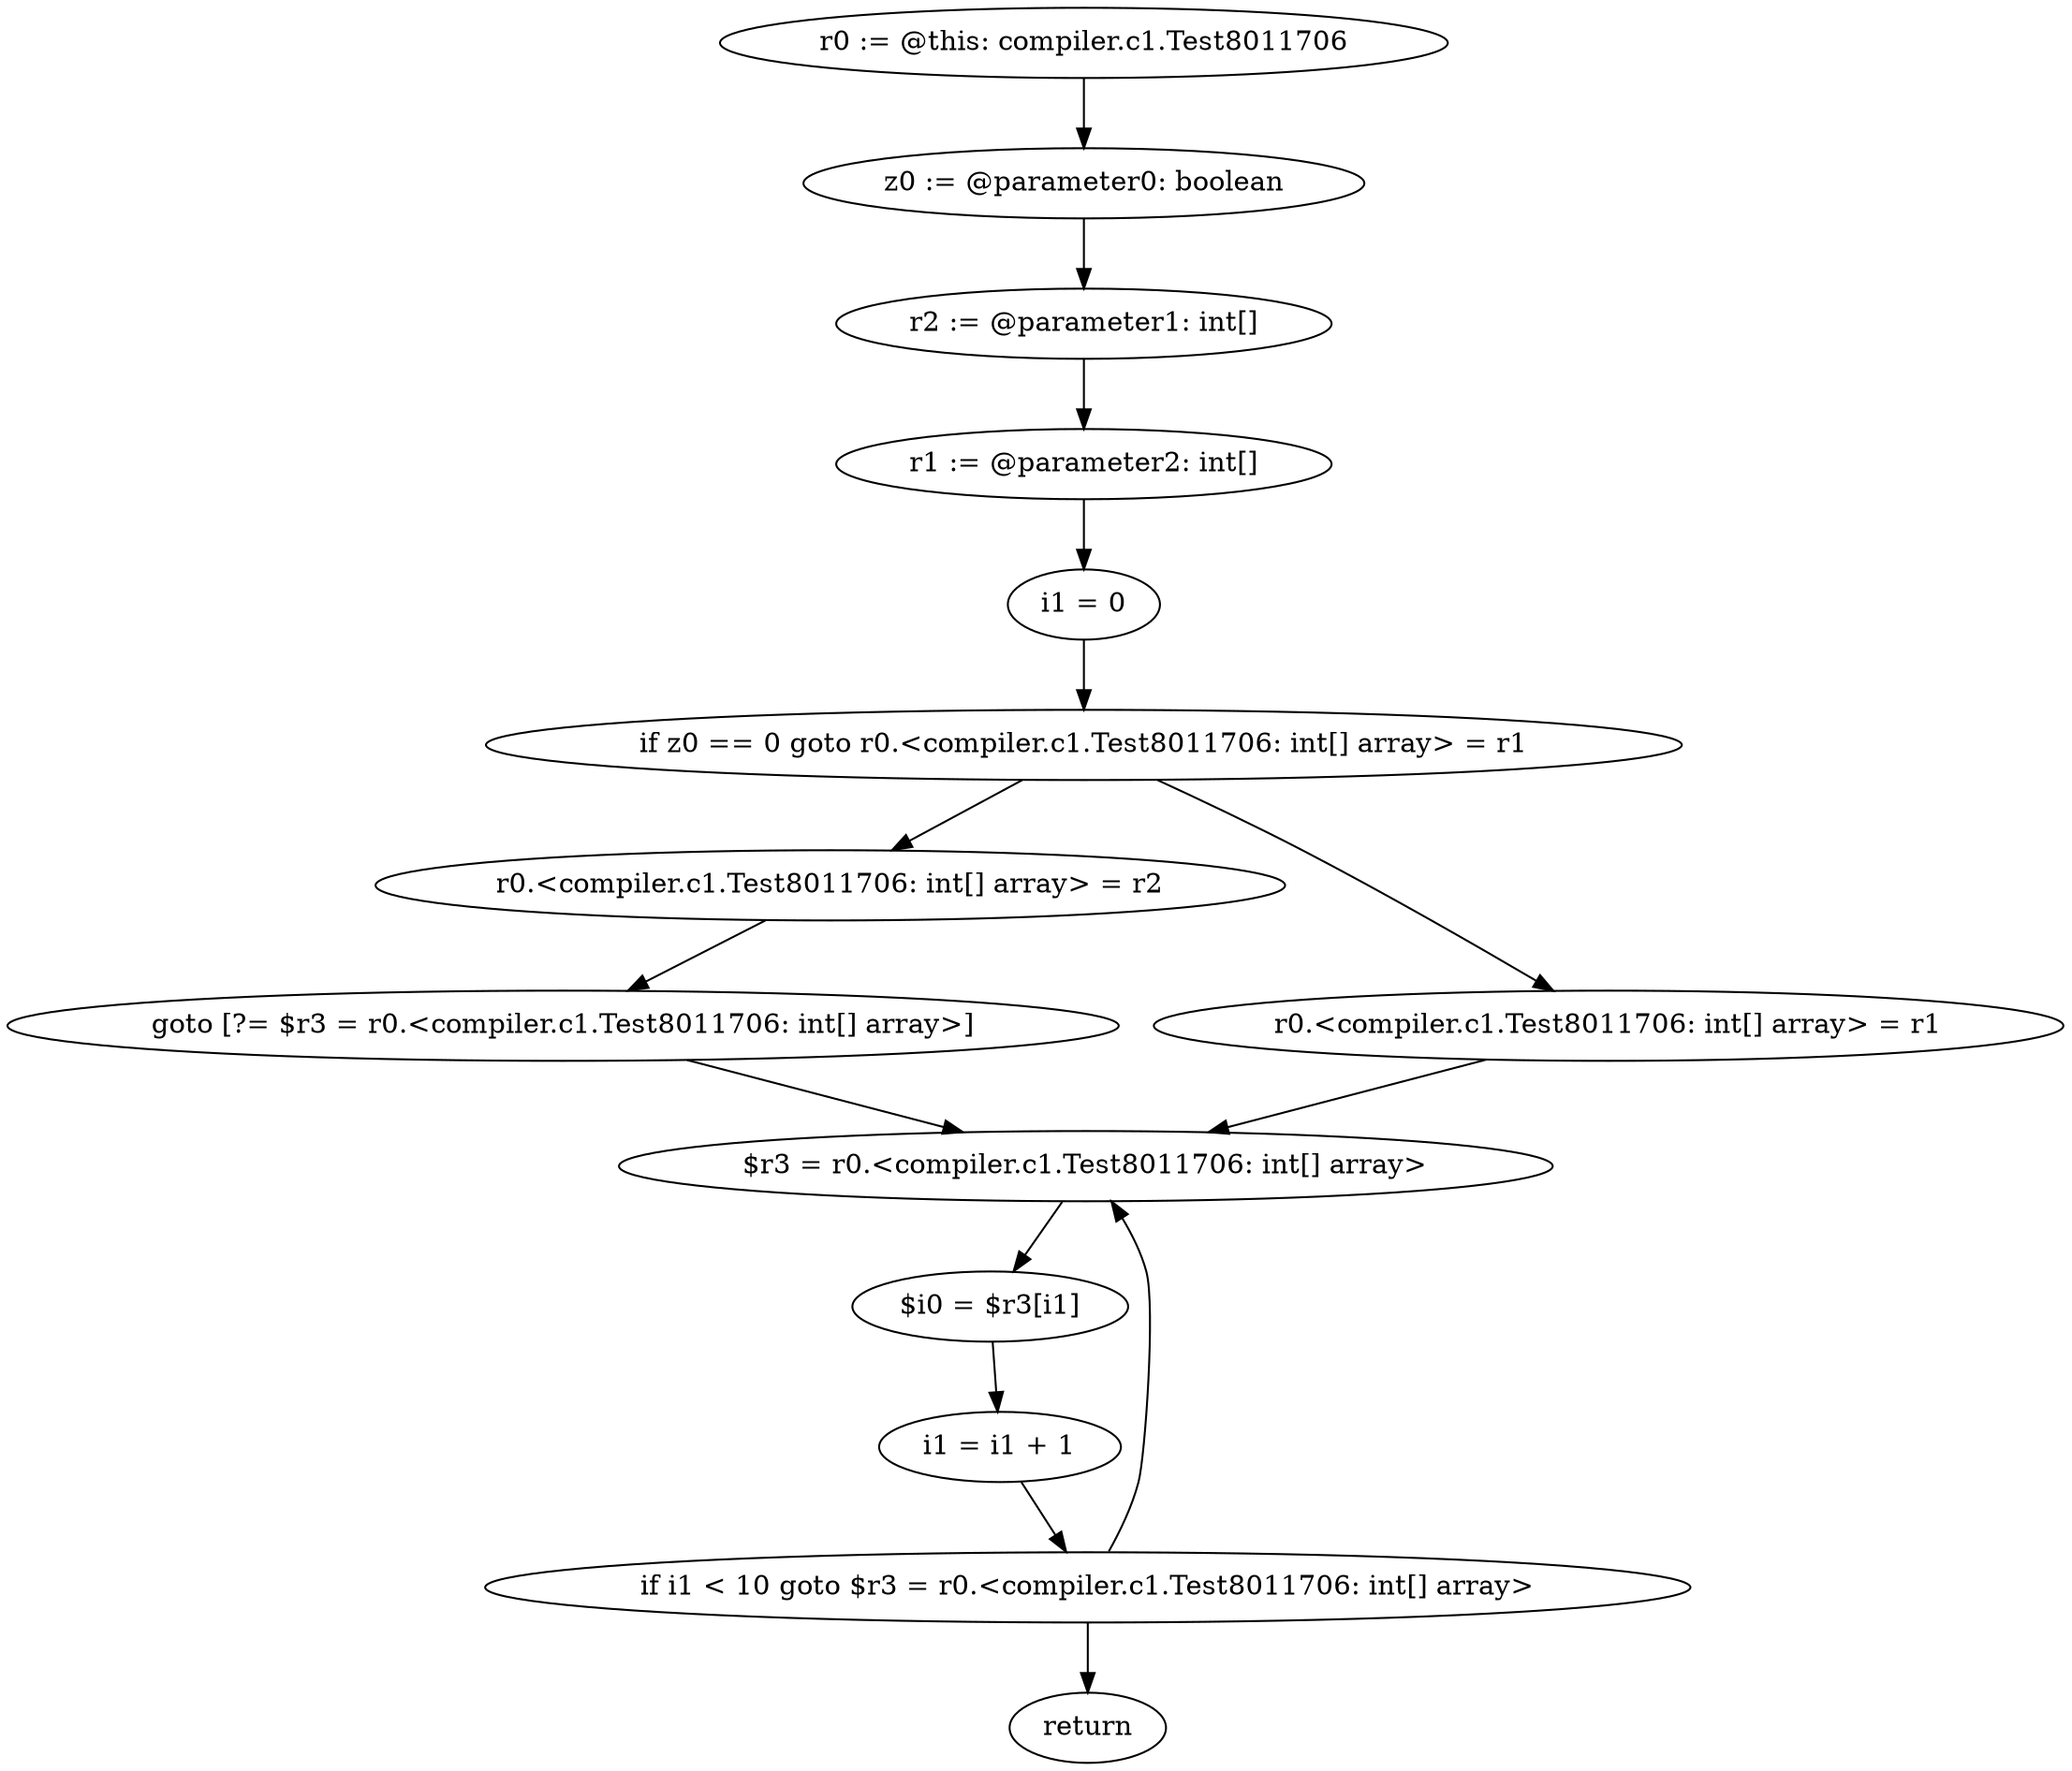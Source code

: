 digraph "unitGraph" {
    "r0 := @this: compiler.c1.Test8011706"
    "z0 := @parameter0: boolean"
    "r2 := @parameter1: int[]"
    "r1 := @parameter2: int[]"
    "i1 = 0"
    "if z0 == 0 goto r0.<compiler.c1.Test8011706: int[] array> = r1"
    "r0.<compiler.c1.Test8011706: int[] array> = r2"
    "goto [?= $r3 = r0.<compiler.c1.Test8011706: int[] array>]"
    "r0.<compiler.c1.Test8011706: int[] array> = r1"
    "$r3 = r0.<compiler.c1.Test8011706: int[] array>"
    "$i0 = $r3[i1]"
    "i1 = i1 + 1"
    "if i1 < 10 goto $r3 = r0.<compiler.c1.Test8011706: int[] array>"
    "return"
    "r0 := @this: compiler.c1.Test8011706"->"z0 := @parameter0: boolean";
    "z0 := @parameter0: boolean"->"r2 := @parameter1: int[]";
    "r2 := @parameter1: int[]"->"r1 := @parameter2: int[]";
    "r1 := @parameter2: int[]"->"i1 = 0";
    "i1 = 0"->"if z0 == 0 goto r0.<compiler.c1.Test8011706: int[] array> = r1";
    "if z0 == 0 goto r0.<compiler.c1.Test8011706: int[] array> = r1"->"r0.<compiler.c1.Test8011706: int[] array> = r2";
    "if z0 == 0 goto r0.<compiler.c1.Test8011706: int[] array> = r1"->"r0.<compiler.c1.Test8011706: int[] array> = r1";
    "r0.<compiler.c1.Test8011706: int[] array> = r2"->"goto [?= $r3 = r0.<compiler.c1.Test8011706: int[] array>]";
    "goto [?= $r3 = r0.<compiler.c1.Test8011706: int[] array>]"->"$r3 = r0.<compiler.c1.Test8011706: int[] array>";
    "r0.<compiler.c1.Test8011706: int[] array> = r1"->"$r3 = r0.<compiler.c1.Test8011706: int[] array>";
    "$r3 = r0.<compiler.c1.Test8011706: int[] array>"->"$i0 = $r3[i1]";
    "$i0 = $r3[i1]"->"i1 = i1 + 1";
    "i1 = i1 + 1"->"if i1 < 10 goto $r3 = r0.<compiler.c1.Test8011706: int[] array>";
    "if i1 < 10 goto $r3 = r0.<compiler.c1.Test8011706: int[] array>"->"return";
    "if i1 < 10 goto $r3 = r0.<compiler.c1.Test8011706: int[] array>"->"$r3 = r0.<compiler.c1.Test8011706: int[] array>";
}
